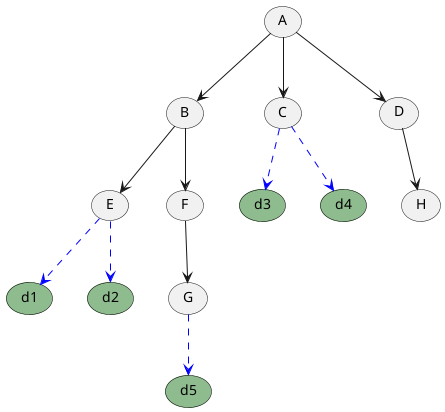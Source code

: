@startuml
'https://plantuml.com/use-case-diagram



top to bottom direction

usecase A as a
usecase B as b
usecase C as c
usecase D as d
usecase E as e
usecase F as f
usecase G as g
usecase H as h

usecase d1 as d1 #DarkSeaGreen;line:black
usecase d2 as d2 #DarkSeaGreen;line:black
usecase d3 as d3 #DarkSeaGreen;line:black
usecase d4 as d4 #DarkSeaGreen;line:black
usecase d5 as d5 #DarkSeaGreen;line:black


a --> b

a --> c

a --> d

b --> e

b --> f

f --> g

d --> h

e --> d1 #blue;line.dashed;text:blue
e --> d2 #blue;line.dashed;text:blue

c --> d3 #blue;line.dashed;text:blue
c --> d4 #blue;line.dashed;text:blue

g --> d5 #blue;line.dashed;text:blue

@enduml